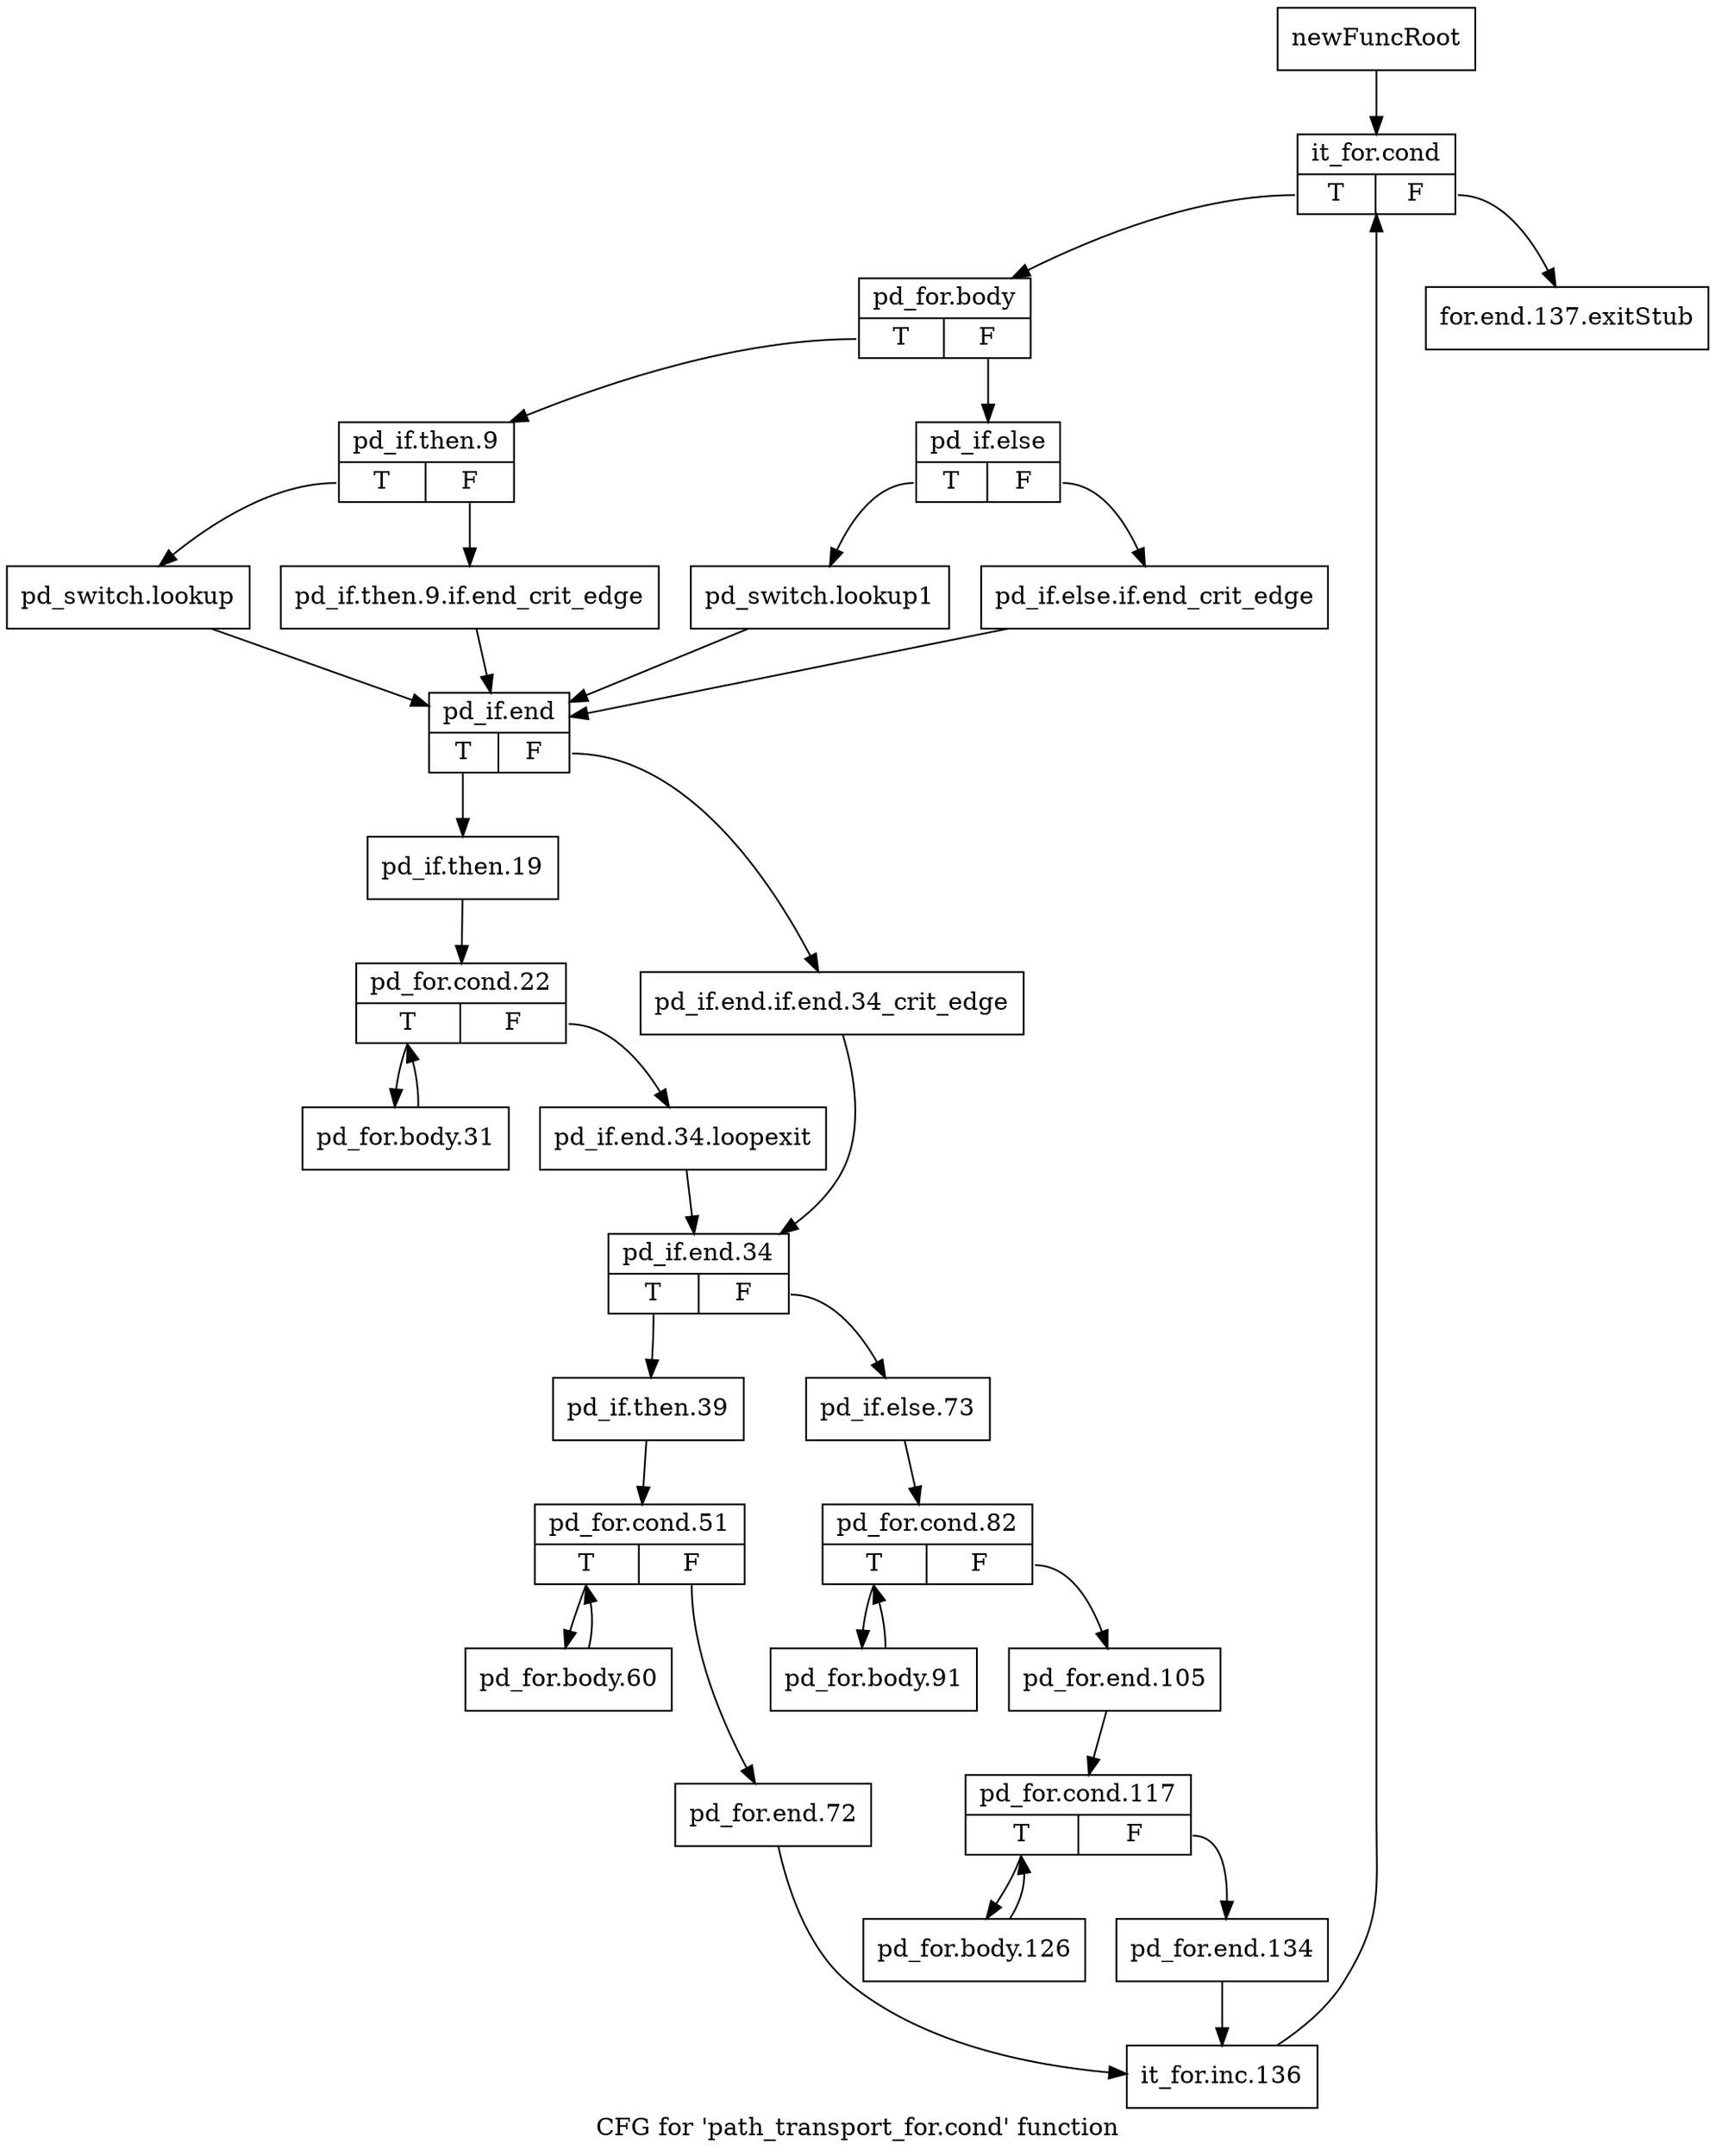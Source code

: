 digraph "CFG for 'path_transport_for.cond' function" {
	label="CFG for 'path_transport_for.cond' function";

	Node0x1a5f940 [shape=record,label="{newFuncRoot}"];
	Node0x1a5f940 -> Node0x1a5f9e0;
	Node0x1a5f990 [shape=record,label="{for.end.137.exitStub}"];
	Node0x1a5f9e0 [shape=record,label="{it_for.cond|{<s0>T|<s1>F}}"];
	Node0x1a5f9e0:s0 -> Node0x1a5fa30;
	Node0x1a5f9e0:s1 -> Node0x1a5f990;
	Node0x1a5fa30 [shape=record,label="{pd_for.body|{<s0>T|<s1>F}}"];
	Node0x1a5fa30:s0 -> Node0x1a5fb70;
	Node0x1a5fa30:s1 -> Node0x1a5fa80;
	Node0x1a5fa80 [shape=record,label="{pd_if.else|{<s0>T|<s1>F}}"];
	Node0x1a5fa80:s0 -> Node0x1a5fb20;
	Node0x1a5fa80:s1 -> Node0x1a5fad0;
	Node0x1a5fad0 [shape=record,label="{pd_if.else.if.end_crit_edge}"];
	Node0x1a5fad0 -> Node0x1a5fc60;
	Node0x1a5fb20 [shape=record,label="{pd_switch.lookup1}"];
	Node0x1a5fb20 -> Node0x1a5fc60;
	Node0x1a5fb70 [shape=record,label="{pd_if.then.9|{<s0>T|<s1>F}}"];
	Node0x1a5fb70:s0 -> Node0x1a5fc10;
	Node0x1a5fb70:s1 -> Node0x1a5fbc0;
	Node0x1a5fbc0 [shape=record,label="{pd_if.then.9.if.end_crit_edge}"];
	Node0x1a5fbc0 -> Node0x1a5fc60;
	Node0x1a5fc10 [shape=record,label="{pd_switch.lookup}"];
	Node0x1a5fc10 -> Node0x1a5fc60;
	Node0x1a5fc60 [shape=record,label="{pd_if.end|{<s0>T|<s1>F}}"];
	Node0x1a5fc60:s0 -> Node0x1a5fd00;
	Node0x1a5fc60:s1 -> Node0x1a5fcb0;
	Node0x1a5fcb0 [shape=record,label="{pd_if.end.if.end.34_crit_edge}"];
	Node0x1a5fcb0 -> Node0x1a5fdf0;
	Node0x1a5fd00 [shape=record,label="{pd_if.then.19}"];
	Node0x1a5fd00 -> Node0x1a5fd50;
	Node0x1a5fd50 [shape=record,label="{pd_for.cond.22|{<s0>T|<s1>F}}"];
	Node0x1a5fd50:s0 -> Node0x1a60200;
	Node0x1a5fd50:s1 -> Node0x1a5fda0;
	Node0x1a5fda0 [shape=record,label="{pd_if.end.34.loopexit}"];
	Node0x1a5fda0 -> Node0x1a5fdf0;
	Node0x1a5fdf0 [shape=record,label="{pd_if.end.34|{<s0>T|<s1>F}}"];
	Node0x1a5fdf0:s0 -> Node0x1a60070;
	Node0x1a5fdf0:s1 -> Node0x1a5fe40;
	Node0x1a5fe40 [shape=record,label="{pd_if.else.73}"];
	Node0x1a5fe40 -> Node0x1a5fe90;
	Node0x1a5fe90 [shape=record,label="{pd_for.cond.82|{<s0>T|<s1>F}}"];
	Node0x1a5fe90:s0 -> Node0x1a60020;
	Node0x1a5fe90:s1 -> Node0x1a5fee0;
	Node0x1a5fee0 [shape=record,label="{pd_for.end.105}"];
	Node0x1a5fee0 -> Node0x1a5ff30;
	Node0x1a5ff30 [shape=record,label="{pd_for.cond.117|{<s0>T|<s1>F}}"];
	Node0x1a5ff30:s0 -> Node0x1a5ffd0;
	Node0x1a5ff30:s1 -> Node0x1a5ff80;
	Node0x1a5ff80 [shape=record,label="{pd_for.end.134}"];
	Node0x1a5ff80 -> Node0x1a60160;
	Node0x1a5ffd0 [shape=record,label="{pd_for.body.126}"];
	Node0x1a5ffd0 -> Node0x1a5ff30;
	Node0x1a60020 [shape=record,label="{pd_for.body.91}"];
	Node0x1a60020 -> Node0x1a5fe90;
	Node0x1a60070 [shape=record,label="{pd_if.then.39}"];
	Node0x1a60070 -> Node0x1a600c0;
	Node0x1a600c0 [shape=record,label="{pd_for.cond.51|{<s0>T|<s1>F}}"];
	Node0x1a600c0:s0 -> Node0x1a601b0;
	Node0x1a600c0:s1 -> Node0x1a60110;
	Node0x1a60110 [shape=record,label="{pd_for.end.72}"];
	Node0x1a60110 -> Node0x1a60160;
	Node0x1a60160 [shape=record,label="{it_for.inc.136}"];
	Node0x1a60160 -> Node0x1a5f9e0;
	Node0x1a601b0 [shape=record,label="{pd_for.body.60}"];
	Node0x1a601b0 -> Node0x1a600c0;
	Node0x1a60200 [shape=record,label="{pd_for.body.31}"];
	Node0x1a60200 -> Node0x1a5fd50;
}
